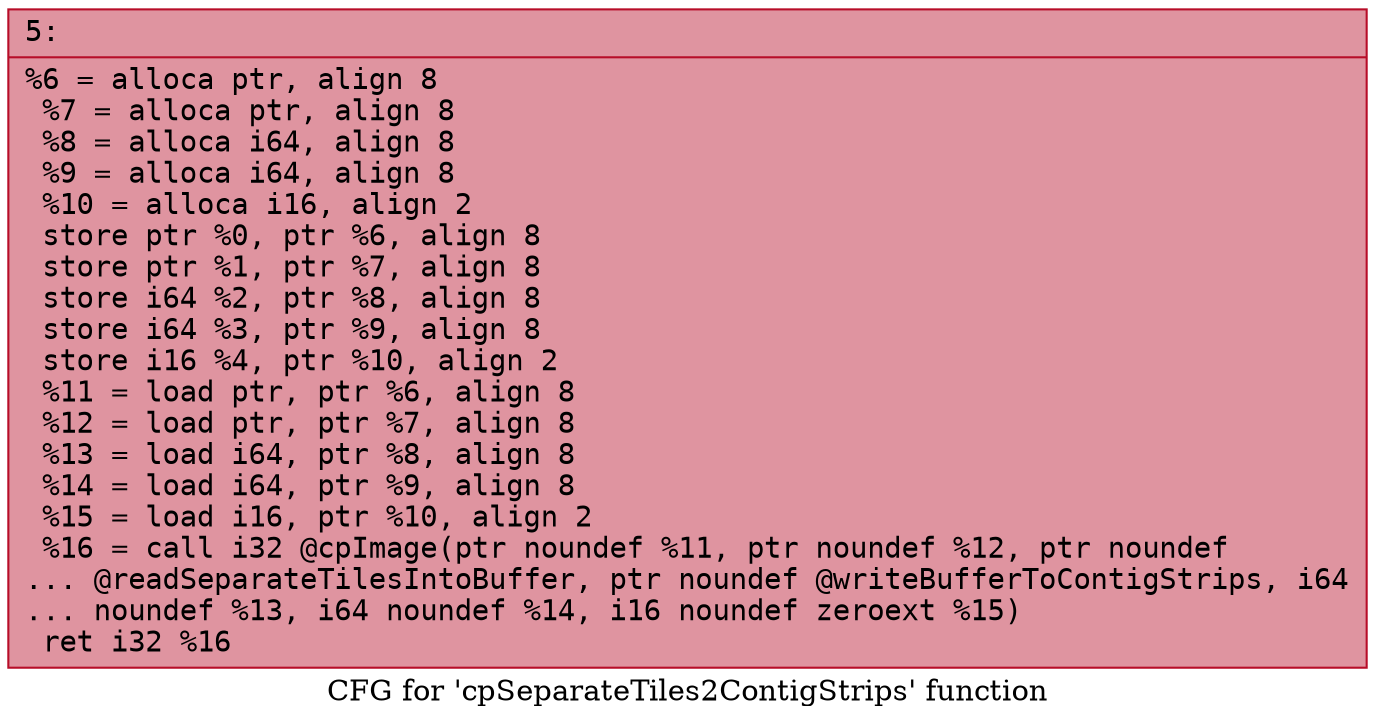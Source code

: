 digraph "CFG for 'cpSeparateTiles2ContigStrips' function" {
	label="CFG for 'cpSeparateTiles2ContigStrips' function";

	Node0x600001c48230 [shape=record,color="#b70d28ff", style=filled, fillcolor="#b70d2870" fontname="Courier",label="{5:\l|  %6 = alloca ptr, align 8\l  %7 = alloca ptr, align 8\l  %8 = alloca i64, align 8\l  %9 = alloca i64, align 8\l  %10 = alloca i16, align 2\l  store ptr %0, ptr %6, align 8\l  store ptr %1, ptr %7, align 8\l  store i64 %2, ptr %8, align 8\l  store i64 %3, ptr %9, align 8\l  store i16 %4, ptr %10, align 2\l  %11 = load ptr, ptr %6, align 8\l  %12 = load ptr, ptr %7, align 8\l  %13 = load i64, ptr %8, align 8\l  %14 = load i64, ptr %9, align 8\l  %15 = load i16, ptr %10, align 2\l  %16 = call i32 @cpImage(ptr noundef %11, ptr noundef %12, ptr noundef\l... @readSeparateTilesIntoBuffer, ptr noundef @writeBufferToContigStrips, i64\l... noundef %13, i64 noundef %14, i16 noundef zeroext %15)\l  ret i32 %16\l}"];
}
